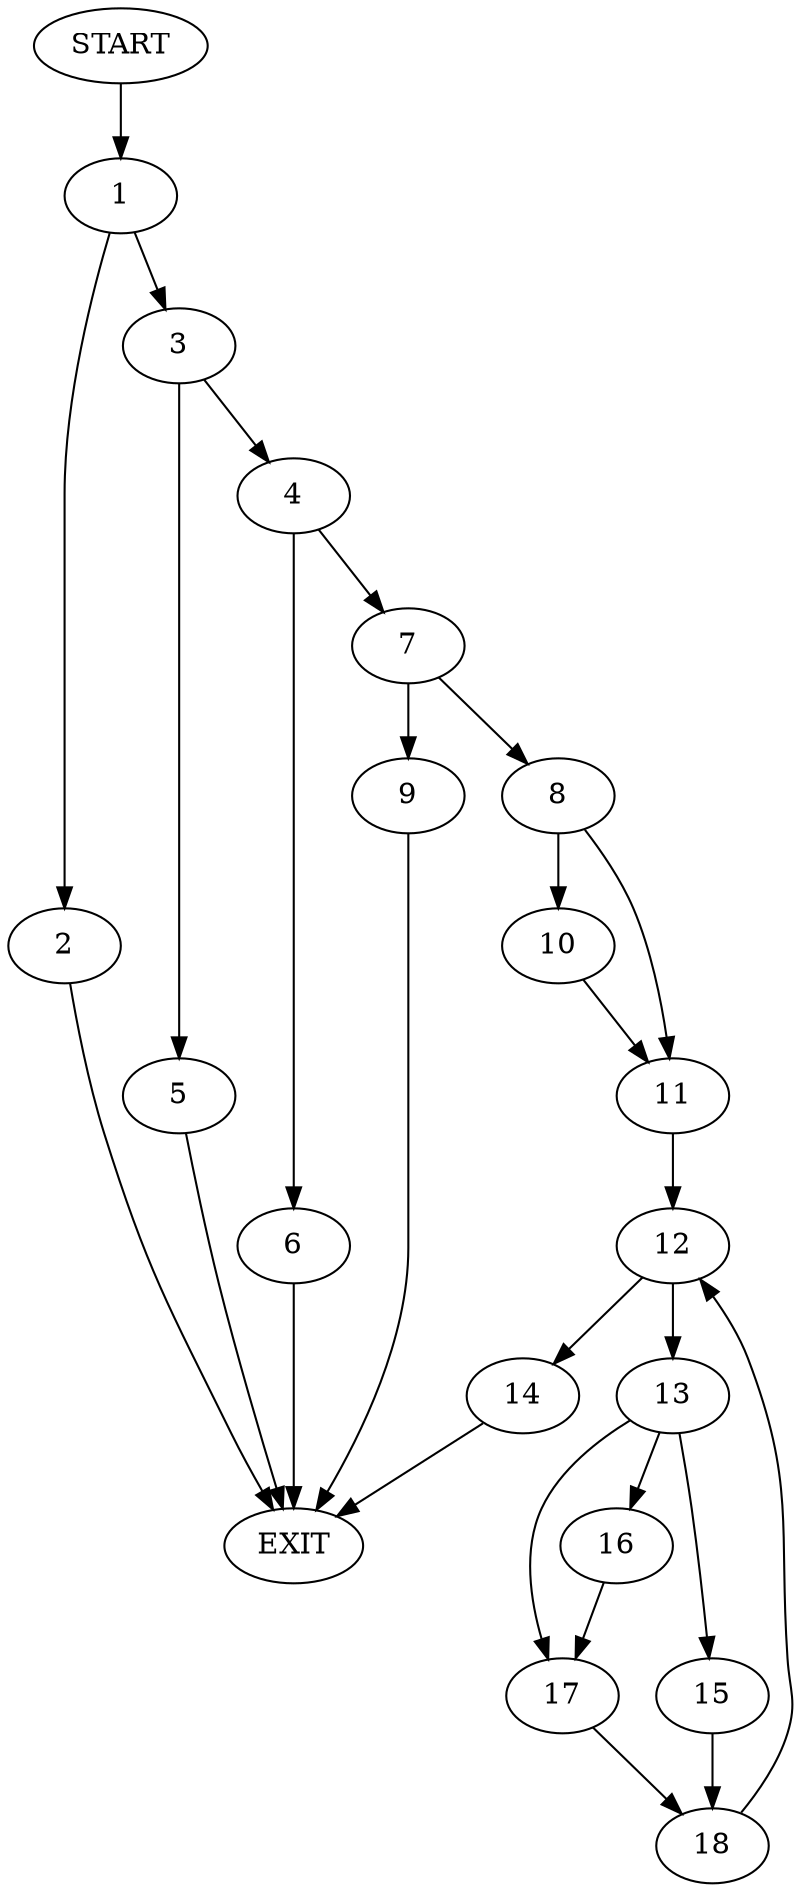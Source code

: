 digraph {
0 [label="START"]
19 [label="EXIT"]
0 -> 1
1 -> 2
1 -> 3
2 -> 19
3 -> 4
3 -> 5
4 -> 6
4 -> 7
5 -> 19
6 -> 19
7 -> 8
7 -> 9
9 -> 19
8 -> 10
8 -> 11
10 -> 11
11 -> 12
12 -> 13
12 -> 14
13 -> 15
13 -> 16
13 -> 17
14 -> 19
15 -> 18
16 -> 17
17 -> 18
18 -> 12
}
